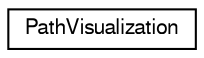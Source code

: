 digraph "Graphical Class Hierarchy"
{
  edge [fontname="FreeSans",fontsize="10",labelfontname="FreeSans",labelfontsize="10"];
  node [fontname="FreeSans",fontsize="10",shape=record];
  rankdir="LR";
  Node1 [label="PathVisualization",height=0.2,width=0.4,color="black", fillcolor="white", style="filled",URL="$d1/d06/struct_path_visualization.html"];
}
